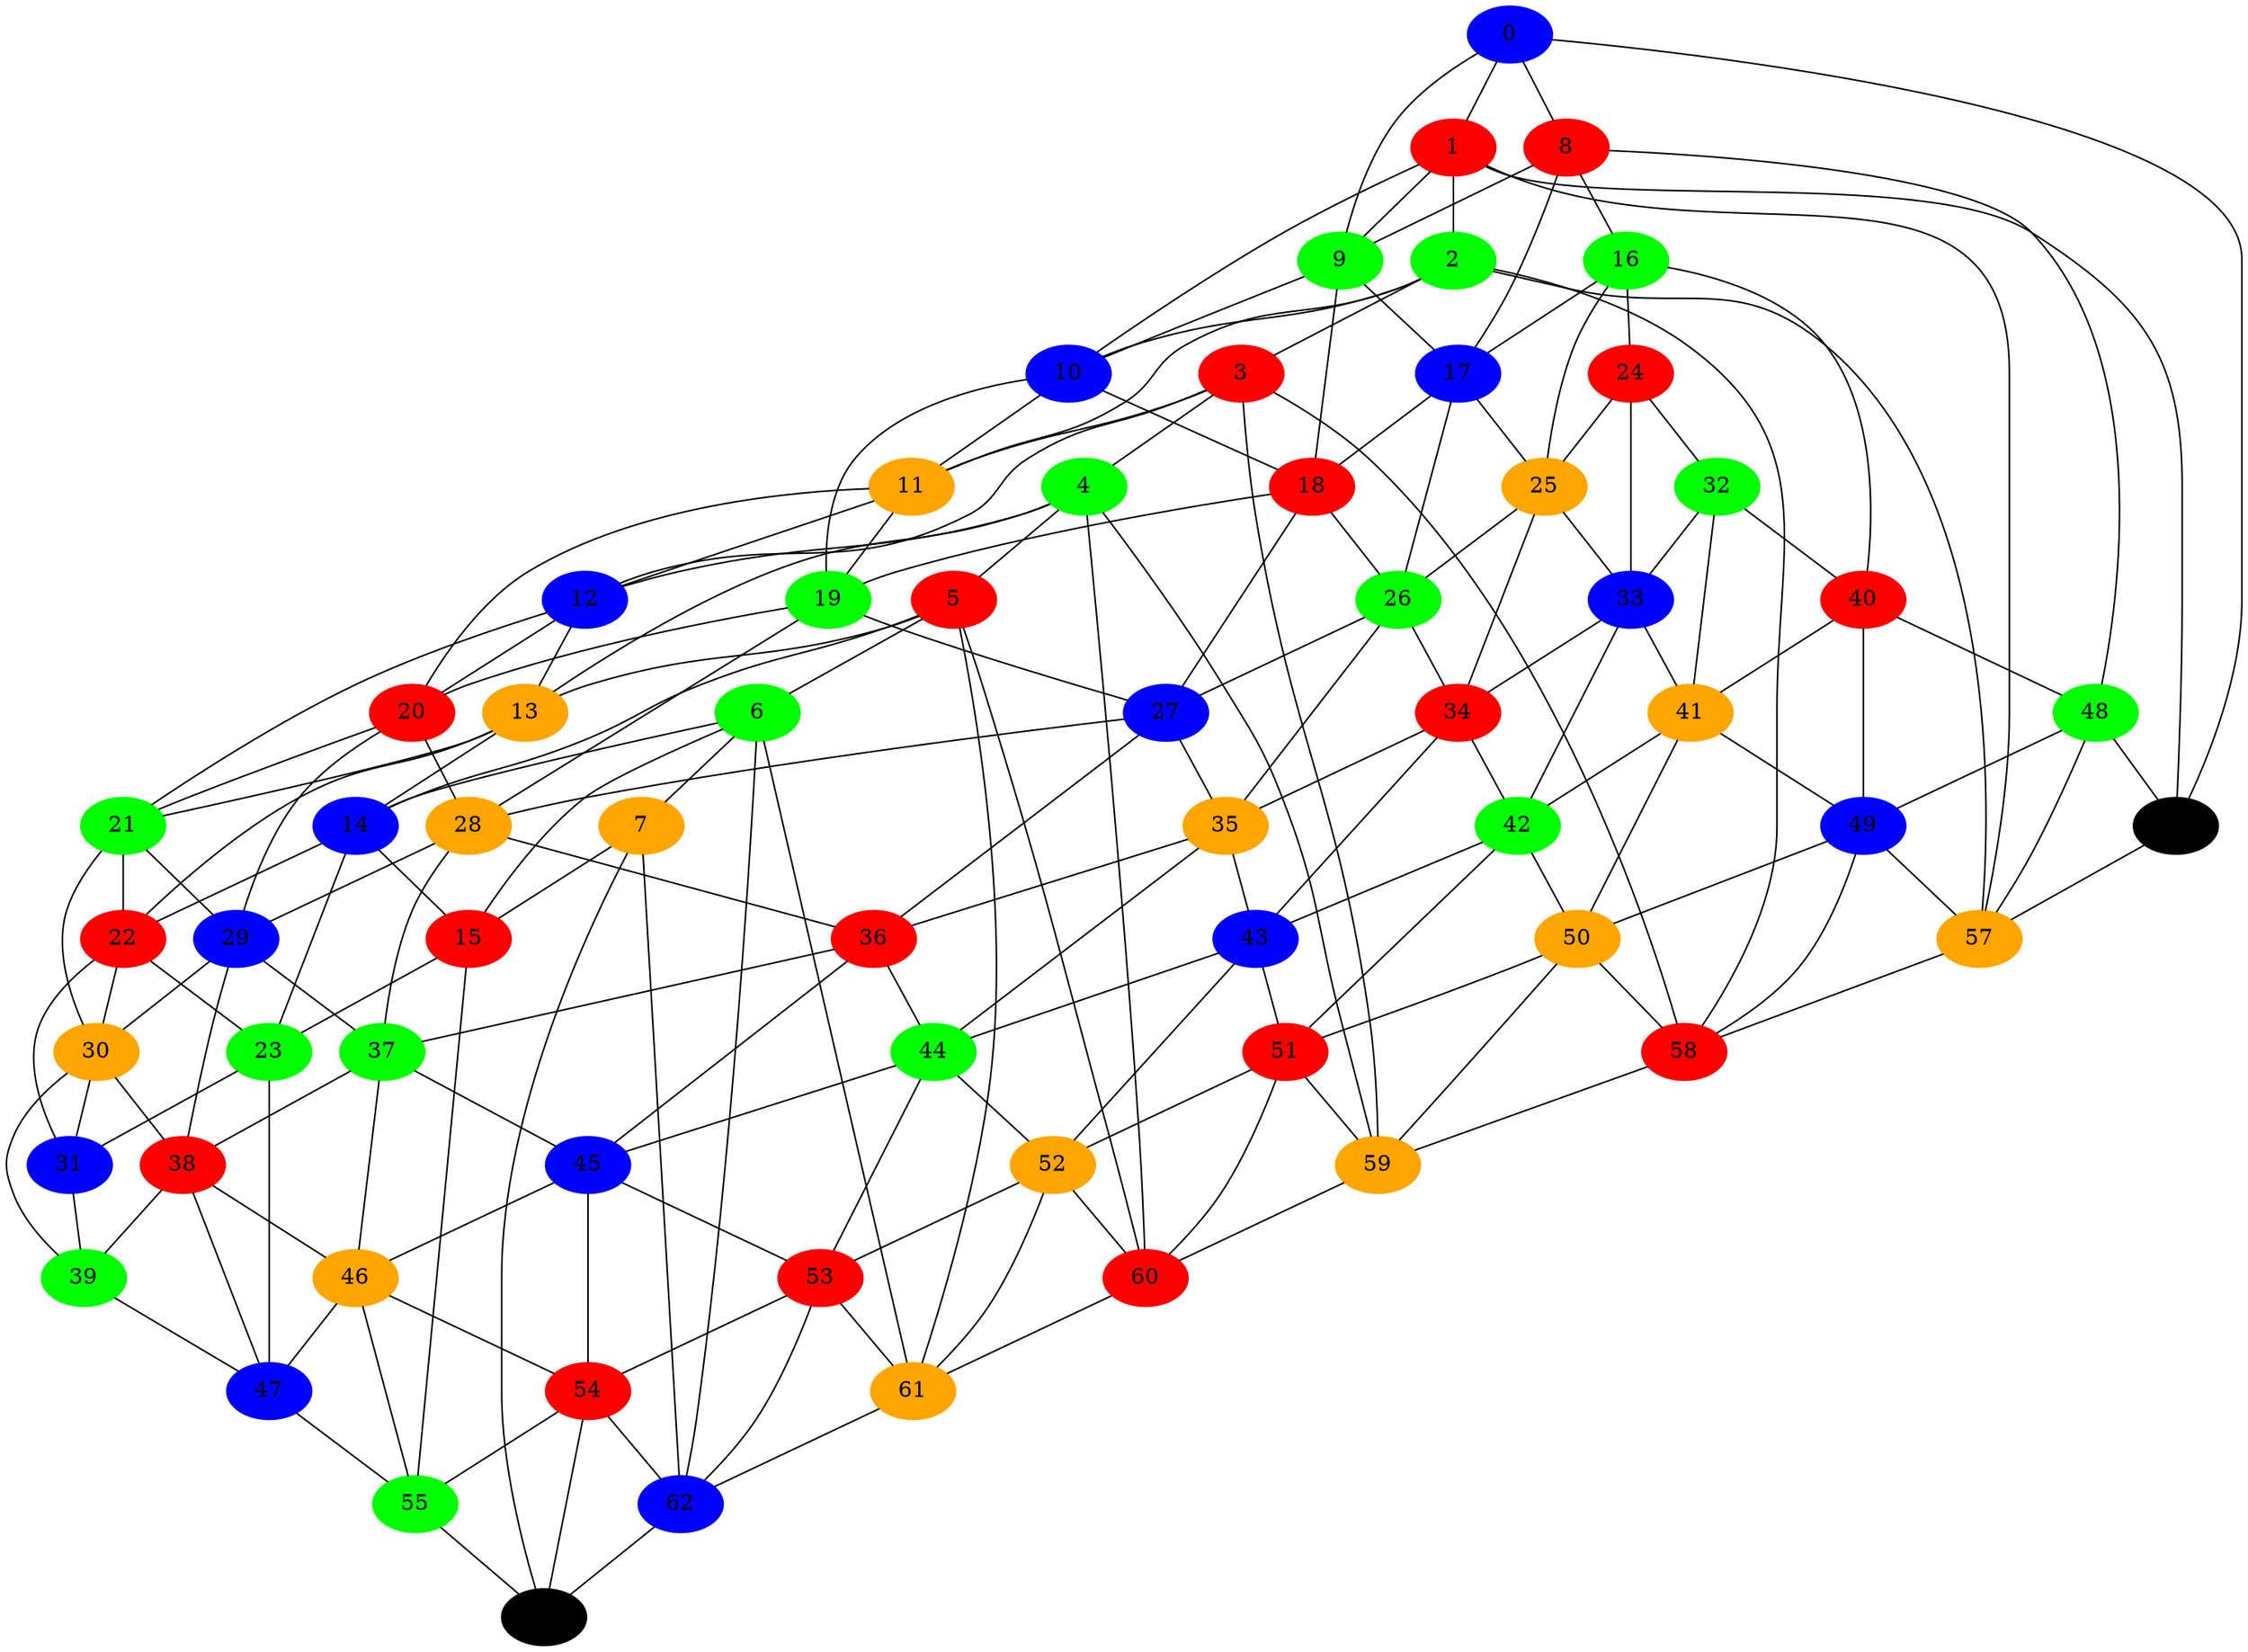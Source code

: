 graph one
{
0 -- 1;
0 -- 8;
0 -- 9;
0 -- 56;
1 -- 2;
1 -- 9;
1 -- 10;
1 -- 56;
1 -- 57;
2 -- 3;
2 -- 10;
2 -- 11;
2 -- 57;
2 -- 58;
3 -- 4;
3 -- 11;
3 -- 12;
3 -- 58;
3 -- 59;
4 -- 5;
4 -- 12;
4 -- 13;
4 -- 59;
4 -- 60;
5 -- 6;
5 -- 13;
5 -- 14;
5 -- 60;
5 -- 61;
6 -- 7;
6 -- 14;
6 -- 15;
6 -- 61;
6 -- 62;
7 -- 15;
7 -- 62;
7 -- 63;
8 -- 9;
8 -- 16;
8 -- 17;
8 -- 48;
9 -- 10;
9 -- 17;
9 -- 18;
10 -- 11;
10 -- 18;
10 -- 19;
11 -- 12;
11 -- 19;
11 -- 20;
12 -- 13;
12 -- 20;
12 -- 21;
13 -- 14;
13 -- 21;
13 -- 22;
14 -- 15;
14 -- 22;
14 -- 23;
15 -- 23;
15 -- 55;
16 -- 17;
16 -- 24;
16 -- 25;
16 -- 40;
17 -- 18;
17 -- 25;
17 -- 26;
18 -- 19;
18 -- 26;
18 -- 27;
19 -- 20;
19 -- 27;
19 -- 28;
20 -- 21;
20 -- 28;
20 -- 29;
21 -- 22;
21 -- 29;
21 -- 30;
22 -- 23;
22 -- 30;
22 -- 31;
23 -- 31;
23 -- 47;
24 -- 25;
24 -- 32;
24 -- 33;
25 -- 26;
25 -- 33;
25 -- 34;
26 -- 27;
26 -- 34;
26 -- 35;
27 -- 28;
27 -- 35;
27 -- 36;
28 -- 29;
28 -- 36;
28 -- 37;
29 -- 30;
29 -- 37;
29 -- 38;
30 -- 31;
30 -- 38;
30 -- 39;
31 -- 39;
32 -- 33;
32 -- 40;
32 -- 41;
33 -- 34;
33 -- 41;
33 -- 42;
34 -- 35;
34 -- 42;
34 -- 43;
35 -- 36;
35 -- 43;
35 -- 44;
36 -- 37;
36 -- 44;
36 -- 45;
37 -- 38;
37 -- 45;
37 -- 46;
38 -- 39;
38 -- 46;
38 -- 47;
39 -- 47;
40 -- 41;
40 -- 48;
40 -- 49;
41 -- 42;
41 -- 49;
41 -- 50;
42 -- 43;
42 -- 50;
42 -- 51;
43 -- 44;
43 -- 51;
43 -- 52;
44 -- 45;
44 -- 52;
44 -- 53;
45 -- 46;
45 -- 53;
45 -- 54;
46 -- 47;
46 -- 54;
46 -- 55;
47 -- 55;
48 -- 49;
48 -- 56;
48 -- 57;
49 -- 50;
49 -- 57;
49 -- 58;
50 -- 51;
50 -- 58;
50 -- 59;
51 -- 52;
51 -- 59;
51 -- 60;
52 -- 53;
52 -- 60;
52 -- 61;
53 -- 54;
53 -- 61;
53 -- 62;
54 -- 55;
54 -- 62;
54 -- 63;
55 -- 63;
56 -- 57;
57 -- 58;
58 -- 59;
59 -- 60;
60 -- 61;
61 -- 62;
62 -- 63;
0  [color = blue , style = filled] ;
1  [color = red , style = filled] ;
2  [color = green , style = filled] ;
3  [color = red , style = filled] ;
4  [color = green , style = filled] ;
5  [color = red , style = filled] ;
6  [color = green , style = filled] ;
7  [color = orange , style = filled] ;
8  [color = red , style = filled] ;
9  [color = green , style = filled] ;
10  [color = blue , style = filled] ;
11  [color = orange , style = filled] ;
12  [color = blue , style = filled] ;
13  [color = orange , style = filled] ;
14  [color = blue , style = filled] ;
15  [color = red , style = filled] ;
16  [color = green , style = filled] ;
17  [color = blue , style = filled] ;
18  [color = red , style = filled] ;
19  [color = green , style = filled] ;
20  [color = red , style = filled] ;
21  [color = green , style = filled] ;
22  [color = red , style = filled] ;
23  [color = green , style = filled] ;
24  [color = red , style = filled] ;
25  [color = orange , style = filled] ;
26  [color = green , style = filled] ;
27  [color = blue , style = filled] ;
28  [color = orange , style = filled] ;
29  [color = blue , style = filled] ;
30  [color = orange , style = filled] ;
31  [color = blue , style = filled] ;
32  [color = green , style = filled] ;
33  [color = blue , style = filled] ;
34  [color = red , style = filled] ;
35  [color = orange , style = filled] ;
36  [color = red , style = filled] ;
37  [color = green , style = filled] ;
38  [color = red , style = filled] ;
39  [color = green , style = filled] ;
40  [color = red , style = filled] ;
41  [color = orange , style = filled] ;
42  [color = green , style = filled] ;
43  [color = blue , style = filled] ;
44  [color = green , style = filled] ;
45  [color = blue , style = filled] ;
46  [color = orange , style = filled] ;
47  [color = blue , style = filled] ;
48  [color = green , style = filled] ;
49  [color = blue , style = filled] ;
50  [color = orange , style = filled] ;
51  [color = red , style = filled] ;
52  [color = orange , style = filled] ;
53  [color = red , style = filled] ;
54  [color = red , style = filled] ;
55  [color = green , style = filled] ;
56  [color = black , style = filled] ;
57  [color = orange , style = filled] ;
58  [color = red , style = filled] ;
59  [color = orange , style = filled] ;
60  [color = red , style = filled] ;
61  [color = orange , style = filled] ;
62  [color = blue , style = filled] ;
63  [color = black , style = filled] ;
}
